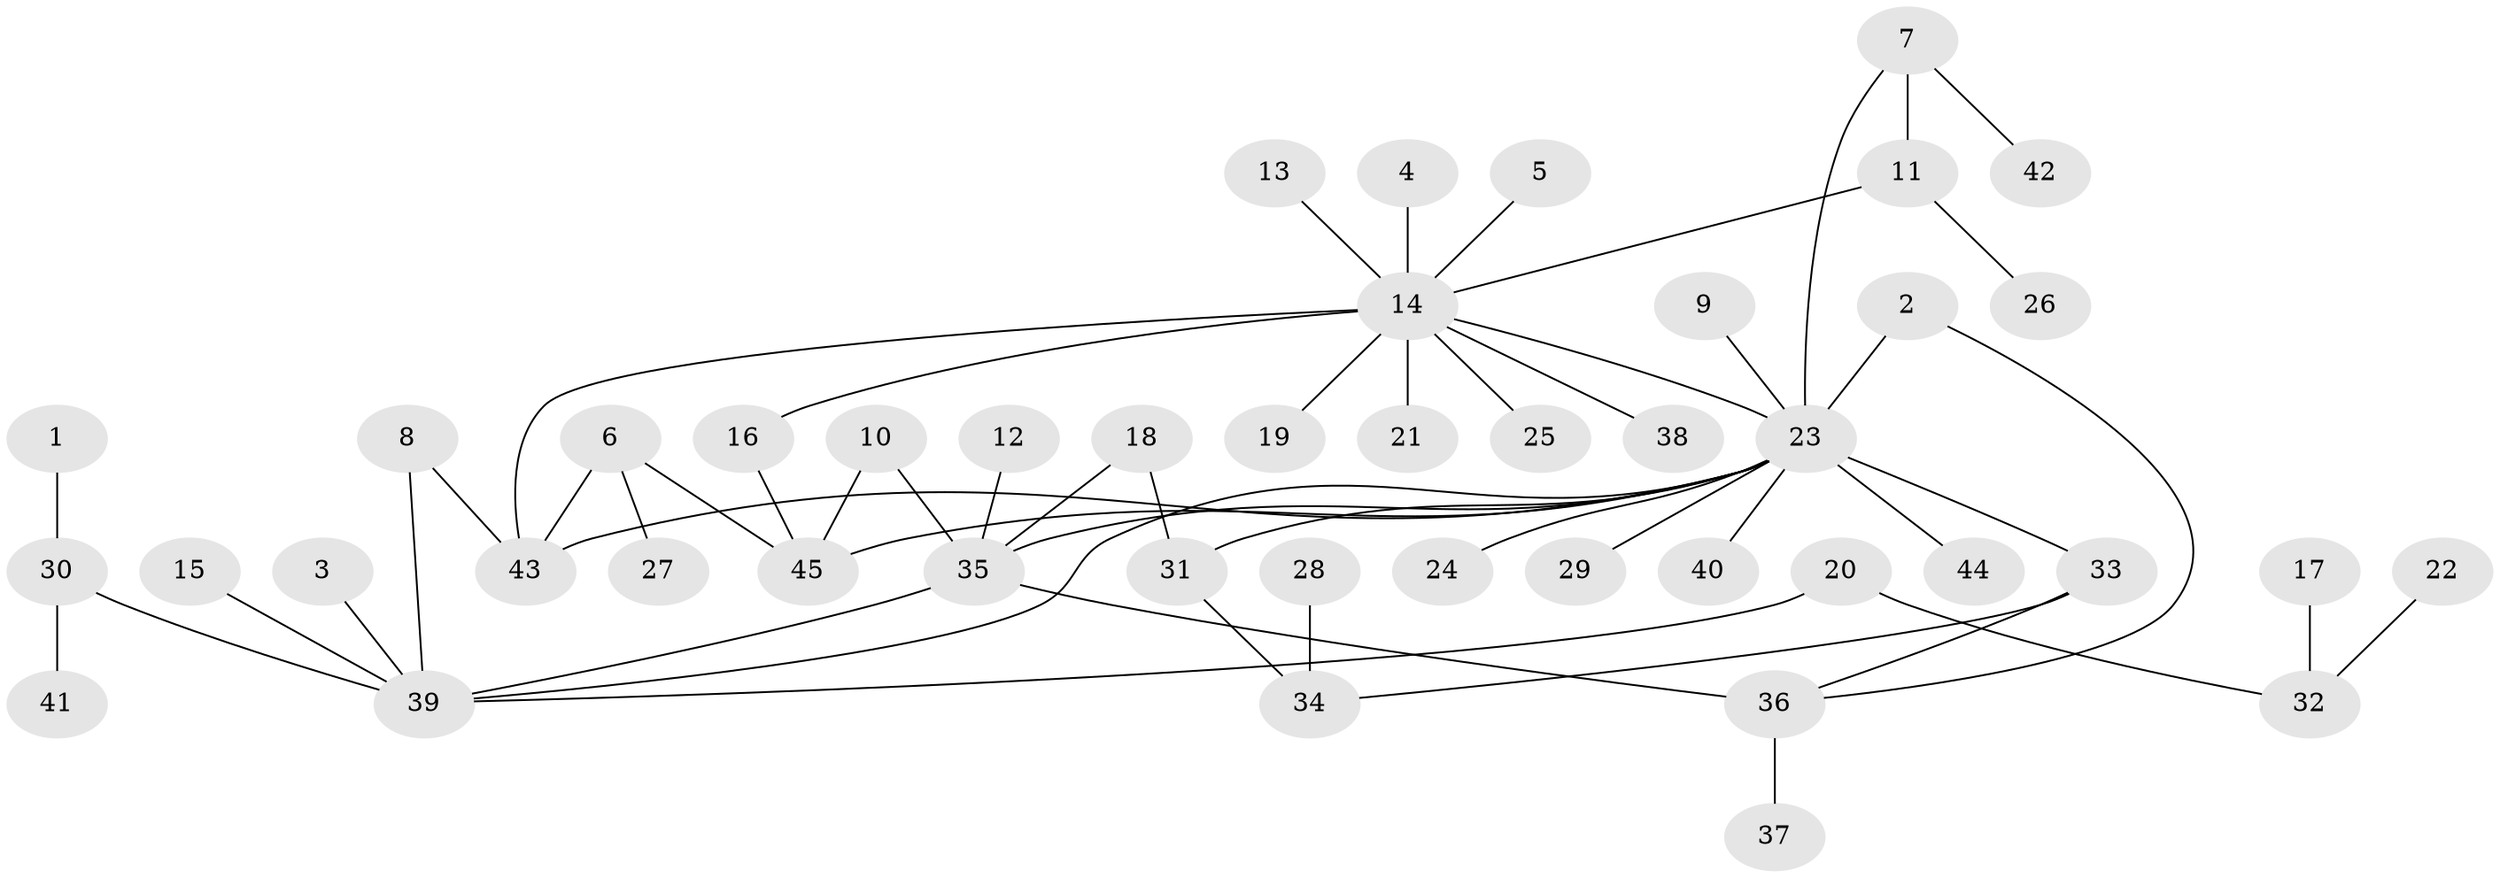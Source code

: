 // original degree distribution, {9: 0.022222222222222223, 17: 0.011111111111111112, 4: 0.07777777777777778, 6: 0.011111111111111112, 1: 0.5555555555555556, 5: 0.044444444444444446, 13: 0.011111111111111112, 2: 0.2, 3: 0.06666666666666667}
// Generated by graph-tools (version 1.1) at 2025/01/03/09/25 03:01:44]
// undirected, 45 vertices, 55 edges
graph export_dot {
graph [start="1"]
  node [color=gray90,style=filled];
  1;
  2;
  3;
  4;
  5;
  6;
  7;
  8;
  9;
  10;
  11;
  12;
  13;
  14;
  15;
  16;
  17;
  18;
  19;
  20;
  21;
  22;
  23;
  24;
  25;
  26;
  27;
  28;
  29;
  30;
  31;
  32;
  33;
  34;
  35;
  36;
  37;
  38;
  39;
  40;
  41;
  42;
  43;
  44;
  45;
  1 -- 30 [weight=1.0];
  2 -- 23 [weight=1.0];
  2 -- 36 [weight=1.0];
  3 -- 39 [weight=1.0];
  4 -- 14 [weight=1.0];
  5 -- 14 [weight=1.0];
  6 -- 27 [weight=1.0];
  6 -- 43 [weight=1.0];
  6 -- 45 [weight=1.0];
  7 -- 11 [weight=1.0];
  7 -- 23 [weight=1.0];
  7 -- 42 [weight=1.0];
  8 -- 39 [weight=1.0];
  8 -- 43 [weight=1.0];
  9 -- 23 [weight=1.0];
  10 -- 35 [weight=1.0];
  10 -- 45 [weight=1.0];
  11 -- 14 [weight=1.0];
  11 -- 26 [weight=1.0];
  12 -- 35 [weight=1.0];
  13 -- 14 [weight=1.0];
  14 -- 16 [weight=1.0];
  14 -- 19 [weight=1.0];
  14 -- 21 [weight=1.0];
  14 -- 23 [weight=1.0];
  14 -- 25 [weight=1.0];
  14 -- 38 [weight=1.0];
  14 -- 43 [weight=2.0];
  15 -- 39 [weight=1.0];
  16 -- 45 [weight=1.0];
  17 -- 32 [weight=1.0];
  18 -- 31 [weight=1.0];
  18 -- 35 [weight=1.0];
  20 -- 32 [weight=1.0];
  20 -- 39 [weight=1.0];
  22 -- 32 [weight=1.0];
  23 -- 24 [weight=1.0];
  23 -- 29 [weight=1.0];
  23 -- 31 [weight=1.0];
  23 -- 33 [weight=1.0];
  23 -- 35 [weight=1.0];
  23 -- 39 [weight=1.0];
  23 -- 40 [weight=1.0];
  23 -- 43 [weight=1.0];
  23 -- 44 [weight=1.0];
  23 -- 45 [weight=1.0];
  28 -- 34 [weight=1.0];
  30 -- 39 [weight=1.0];
  30 -- 41 [weight=1.0];
  31 -- 34 [weight=1.0];
  33 -- 34 [weight=1.0];
  33 -- 36 [weight=1.0];
  35 -- 36 [weight=2.0];
  35 -- 39 [weight=1.0];
  36 -- 37 [weight=1.0];
}
